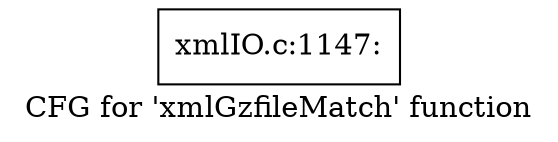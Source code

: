 digraph "CFG for 'xmlGzfileMatch' function" {
	label="CFG for 'xmlGzfileMatch' function";

	Node0x5394c50 [shape=record,label="{xmlIO.c:1147:}"];
}
